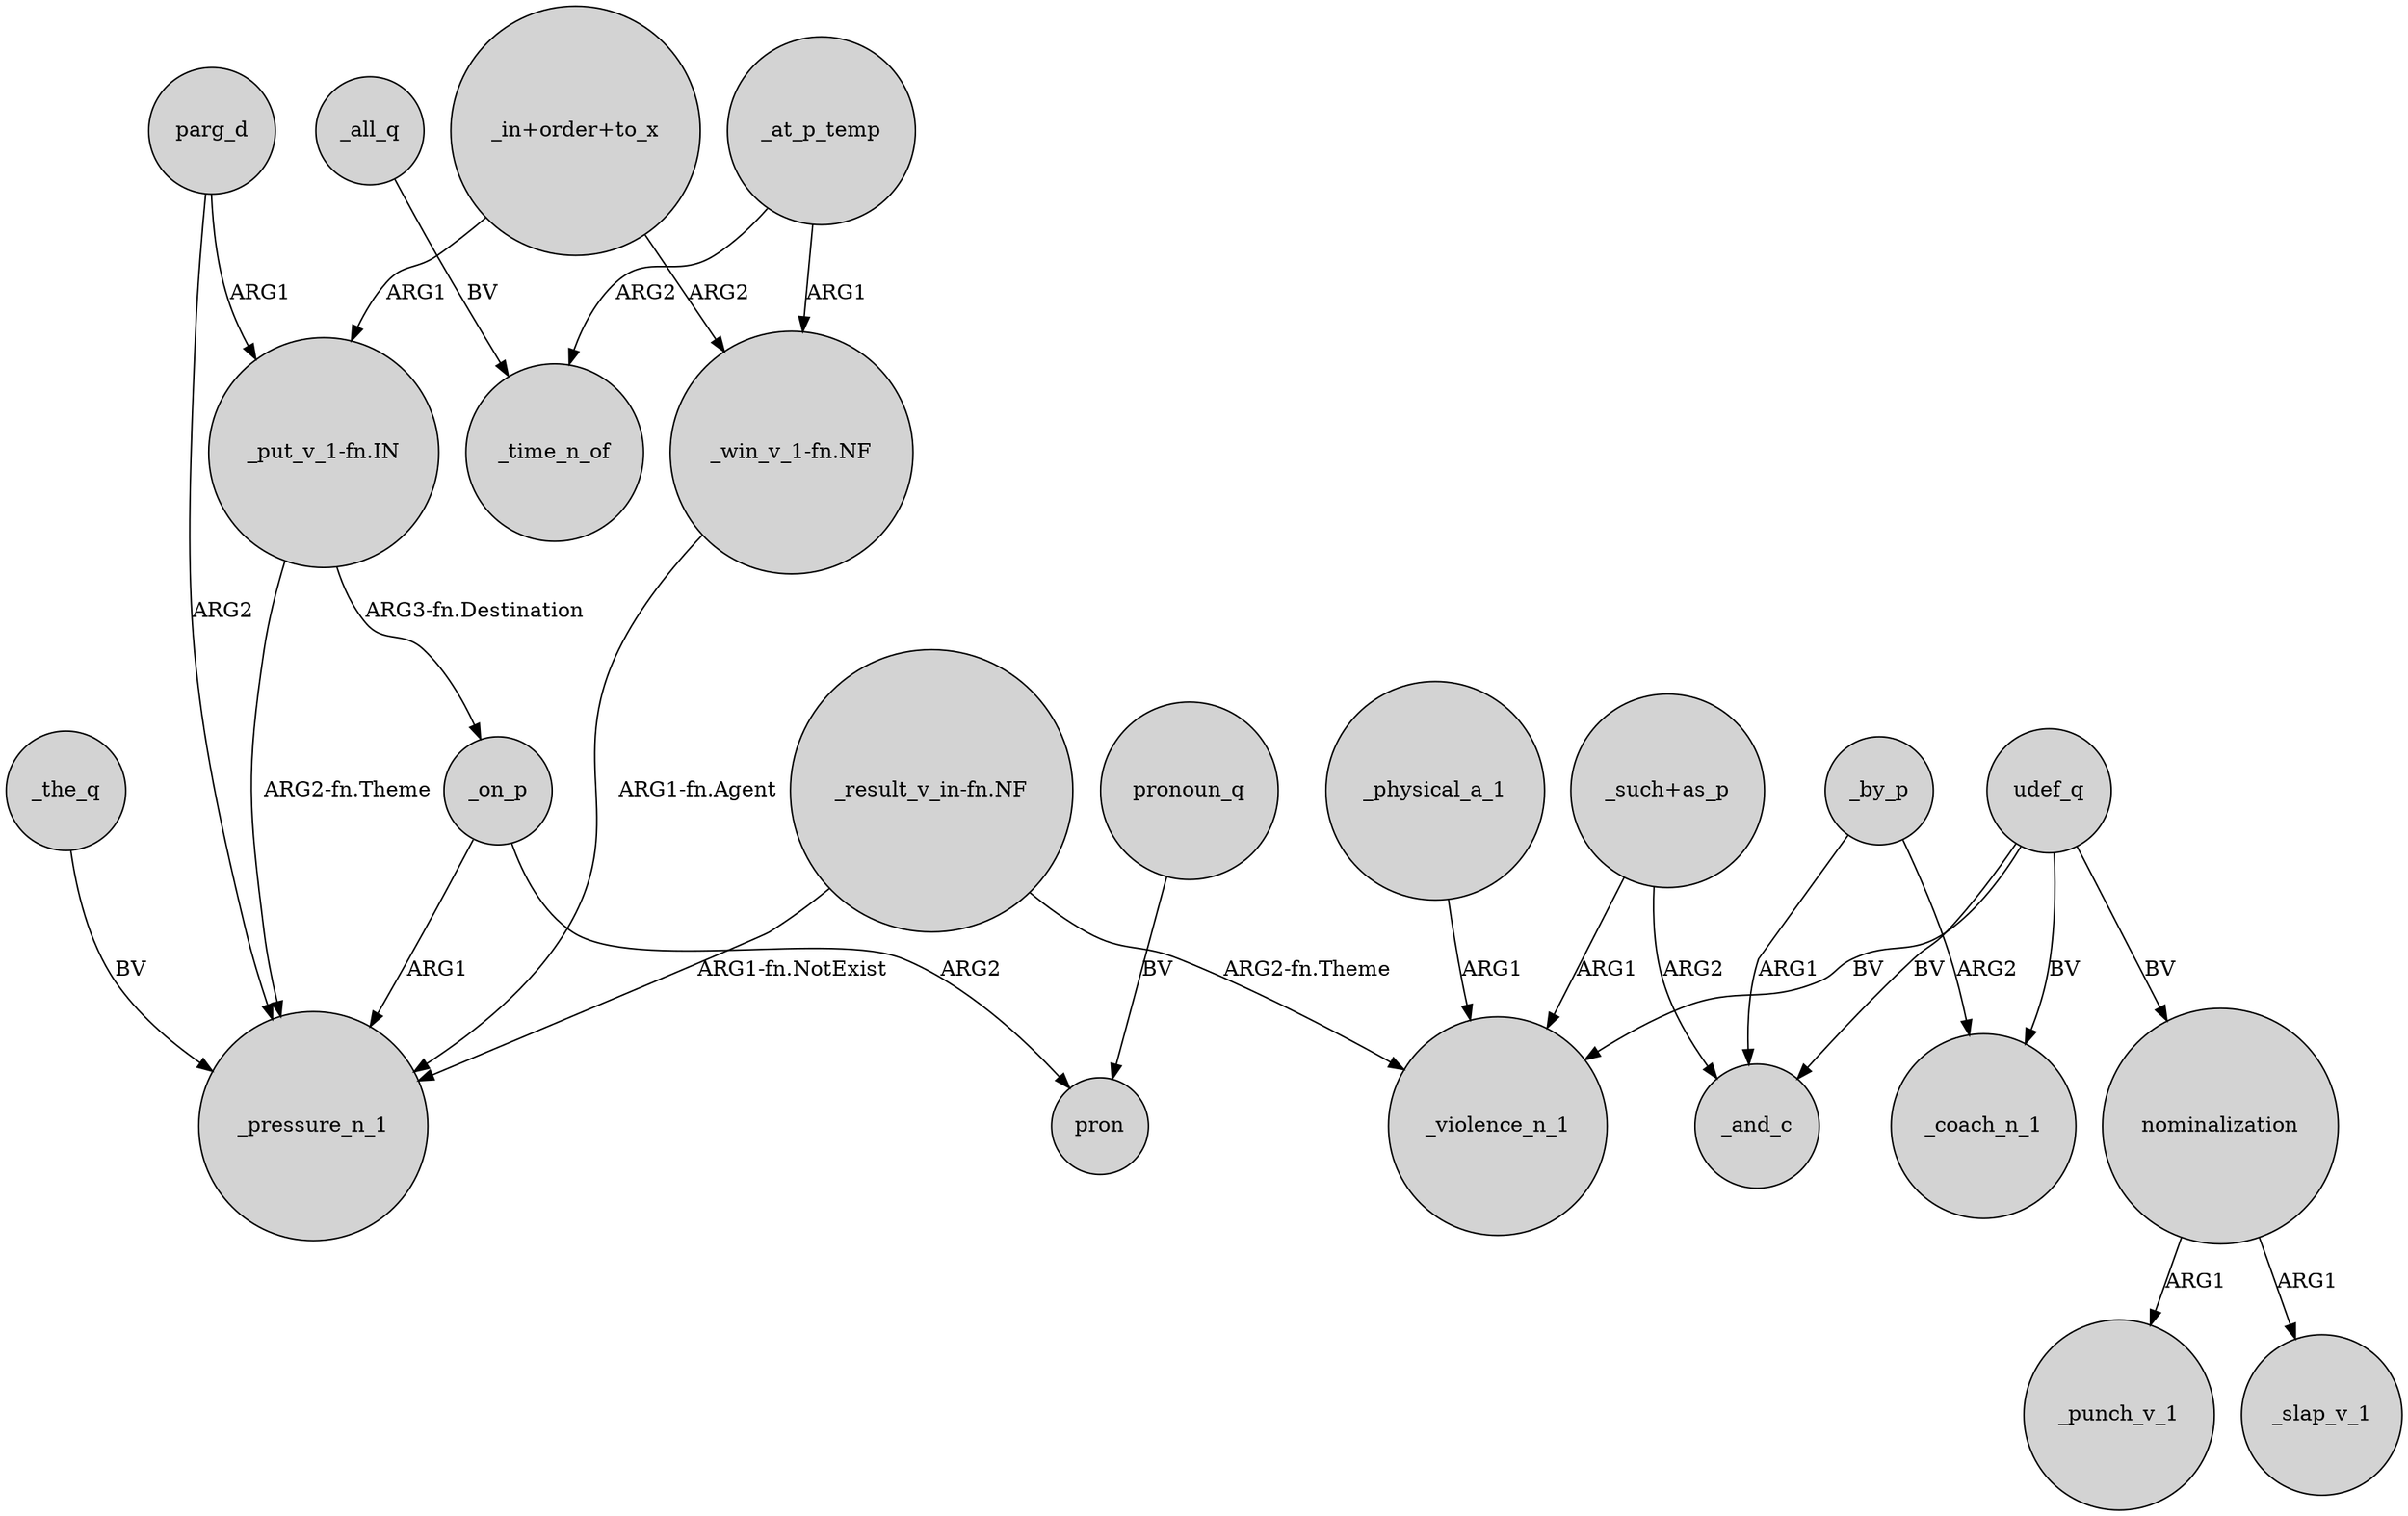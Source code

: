 digraph {
	node [shape=circle style=filled]
	parg_d -> "_put_v_1-fn.IN" [label=ARG1]
	udef_q -> _violence_n_1 [label=BV]
	"_result_v_in-fn.NF" -> _pressure_n_1 [label="ARG1-fn.NotExist"]
	_on_p -> _pressure_n_1 [label=ARG1]
	"_result_v_in-fn.NF" -> _violence_n_1 [label="ARG2-fn.Theme"]
	"_put_v_1-fn.IN" -> _on_p [label="ARG3-fn.Destination"]
	_the_q -> _pressure_n_1 [label=BV]
	_at_p_temp -> _time_n_of [label=ARG2]
	"_put_v_1-fn.IN" -> _pressure_n_1 [label="ARG2-fn.Theme"]
	_at_p_temp -> "_win_v_1-fn.NF" [label=ARG1]
	_on_p -> pron [label=ARG2]
	_by_p -> _and_c [label=ARG1]
	"_win_v_1-fn.NF" -> _pressure_n_1 [label="ARG1-fn.Agent"]
	parg_d -> _pressure_n_1 [label=ARG2]
	pronoun_q -> pron [label=BV]
	"_such+as_p" -> _violence_n_1 [label=ARG1]
	nominalization -> _punch_v_1 [label=ARG1]
	"_such+as_p" -> _and_c [label=ARG2]
	"_in+order+to_x" -> "_win_v_1-fn.NF" [label=ARG2]
	udef_q -> _coach_n_1 [label=BV]
	_all_q -> _time_n_of [label=BV]
	_by_p -> _coach_n_1 [label=ARG2]
	udef_q -> nominalization [label=BV]
	"_in+order+to_x" -> "_put_v_1-fn.IN" [label=ARG1]
	udef_q -> _and_c [label=BV]
	_physical_a_1 -> _violence_n_1 [label=ARG1]
	nominalization -> _slap_v_1 [label=ARG1]
}
